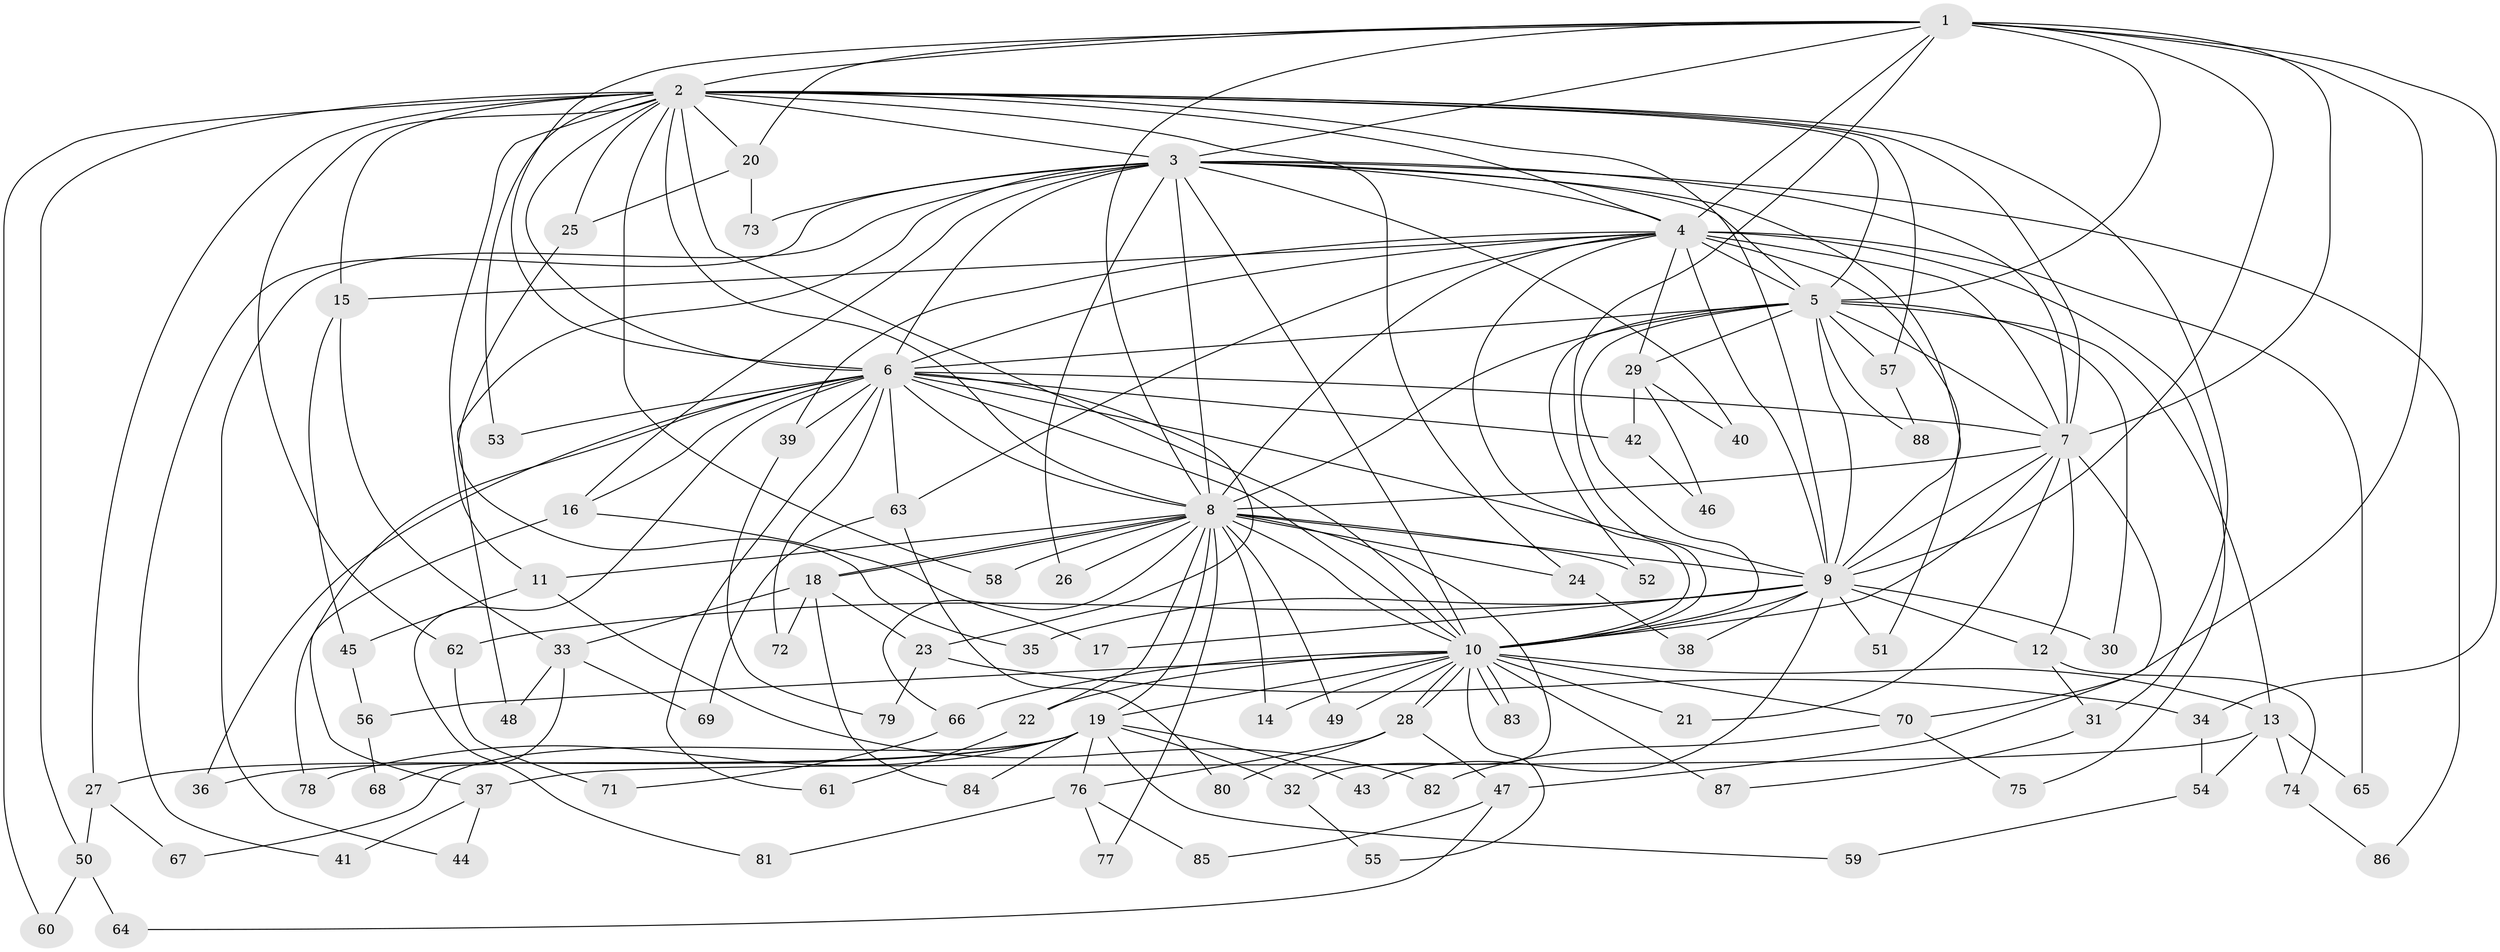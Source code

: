 // coarse degree distribution, {22: 0.022727272727272728, 11: 0.045454545454545456, 9: 0.045454545454545456, 12: 0.022727272727272728, 14: 0.022727272727272728, 8: 0.045454545454545456, 17: 0.022727272727272728, 6: 0.045454545454545456, 2: 0.4090909090909091, 3: 0.1590909090909091, 5: 0.09090909090909091, 4: 0.022727272727272728, 1: 0.045454545454545456}
// Generated by graph-tools (version 1.1) at 2025/49/03/04/25 22:49:39]
// undirected, 88 vertices, 201 edges
graph export_dot {
  node [color=gray90,style=filled];
  1;
  2;
  3;
  4;
  5;
  6;
  7;
  8;
  9;
  10;
  11;
  12;
  13;
  14;
  15;
  16;
  17;
  18;
  19;
  20;
  21;
  22;
  23;
  24;
  25;
  26;
  27;
  28;
  29;
  30;
  31;
  32;
  33;
  34;
  35;
  36;
  37;
  38;
  39;
  40;
  41;
  42;
  43;
  44;
  45;
  46;
  47;
  48;
  49;
  50;
  51;
  52;
  53;
  54;
  55;
  56;
  57;
  58;
  59;
  60;
  61;
  62;
  63;
  64;
  65;
  66;
  67;
  68;
  69;
  70;
  71;
  72;
  73;
  74;
  75;
  76;
  77;
  78;
  79;
  80;
  81;
  82;
  83;
  84;
  85;
  86;
  87;
  88;
  1 -- 2;
  1 -- 3;
  1 -- 4;
  1 -- 5;
  1 -- 6;
  1 -- 7;
  1 -- 8;
  1 -- 9;
  1 -- 10;
  1 -- 20;
  1 -- 34;
  1 -- 70;
  2 -- 3;
  2 -- 4;
  2 -- 5;
  2 -- 6;
  2 -- 7;
  2 -- 8;
  2 -- 9;
  2 -- 10;
  2 -- 11;
  2 -- 15;
  2 -- 20;
  2 -- 24;
  2 -- 25;
  2 -- 27;
  2 -- 31;
  2 -- 50;
  2 -- 53;
  2 -- 57;
  2 -- 58;
  2 -- 60;
  2 -- 62;
  3 -- 4;
  3 -- 5;
  3 -- 6;
  3 -- 7;
  3 -- 8;
  3 -- 9;
  3 -- 10;
  3 -- 16;
  3 -- 26;
  3 -- 40;
  3 -- 41;
  3 -- 44;
  3 -- 48;
  3 -- 73;
  3 -- 86;
  4 -- 5;
  4 -- 6;
  4 -- 7;
  4 -- 8;
  4 -- 9;
  4 -- 10;
  4 -- 15;
  4 -- 29;
  4 -- 39;
  4 -- 51;
  4 -- 63;
  4 -- 65;
  4 -- 75;
  5 -- 6;
  5 -- 7;
  5 -- 8;
  5 -- 9;
  5 -- 10;
  5 -- 13;
  5 -- 29;
  5 -- 30;
  5 -- 52;
  5 -- 57;
  5 -- 88;
  6 -- 7;
  6 -- 8;
  6 -- 9;
  6 -- 10;
  6 -- 16;
  6 -- 23;
  6 -- 36;
  6 -- 37;
  6 -- 39;
  6 -- 42;
  6 -- 53;
  6 -- 61;
  6 -- 63;
  6 -- 72;
  6 -- 81;
  7 -- 8;
  7 -- 9;
  7 -- 10;
  7 -- 12;
  7 -- 21;
  7 -- 47;
  8 -- 9;
  8 -- 10;
  8 -- 11;
  8 -- 14;
  8 -- 18;
  8 -- 18;
  8 -- 19;
  8 -- 22;
  8 -- 24;
  8 -- 26;
  8 -- 32;
  8 -- 49;
  8 -- 52;
  8 -- 58;
  8 -- 66;
  8 -- 77;
  9 -- 10;
  9 -- 12;
  9 -- 17;
  9 -- 30;
  9 -- 35;
  9 -- 38;
  9 -- 43;
  9 -- 51;
  9 -- 62;
  10 -- 13;
  10 -- 14;
  10 -- 19;
  10 -- 21;
  10 -- 22;
  10 -- 28;
  10 -- 28;
  10 -- 49;
  10 -- 55;
  10 -- 56;
  10 -- 66;
  10 -- 70;
  10 -- 83;
  10 -- 83;
  10 -- 87;
  11 -- 45;
  11 -- 82;
  12 -- 31;
  12 -- 74;
  13 -- 37;
  13 -- 54;
  13 -- 65;
  13 -- 74;
  15 -- 33;
  15 -- 45;
  16 -- 17;
  16 -- 78;
  18 -- 23;
  18 -- 33;
  18 -- 72;
  18 -- 84;
  19 -- 27;
  19 -- 32;
  19 -- 36;
  19 -- 43;
  19 -- 59;
  19 -- 67;
  19 -- 76;
  19 -- 78;
  19 -- 84;
  20 -- 25;
  20 -- 73;
  22 -- 61;
  23 -- 34;
  23 -- 79;
  24 -- 38;
  25 -- 35;
  27 -- 50;
  27 -- 67;
  28 -- 47;
  28 -- 76;
  28 -- 80;
  29 -- 40;
  29 -- 42;
  29 -- 46;
  31 -- 87;
  32 -- 55;
  33 -- 48;
  33 -- 68;
  33 -- 69;
  34 -- 54;
  37 -- 41;
  37 -- 44;
  39 -- 79;
  42 -- 46;
  45 -- 56;
  47 -- 64;
  47 -- 85;
  50 -- 60;
  50 -- 64;
  54 -- 59;
  56 -- 68;
  57 -- 88;
  62 -- 71;
  63 -- 69;
  63 -- 80;
  66 -- 71;
  70 -- 75;
  70 -- 82;
  74 -- 86;
  76 -- 77;
  76 -- 81;
  76 -- 85;
}
